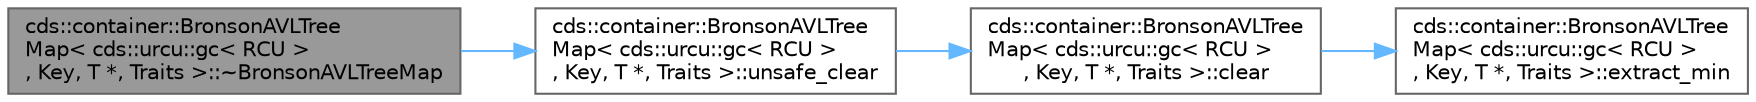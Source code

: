 digraph "cds::container::BronsonAVLTreeMap&lt; cds::urcu::gc&lt; RCU &gt;, Key, T *, Traits &gt;::~BronsonAVLTreeMap"
{
 // LATEX_PDF_SIZE
  bgcolor="transparent";
  edge [fontname=Helvetica,fontsize=10,labelfontname=Helvetica,labelfontsize=10];
  node [fontname=Helvetica,fontsize=10,shape=box,height=0.2,width=0.4];
  rankdir="LR";
  Node1 [id="Node000001",label="cds::container::BronsonAVLTree\lMap\< cds::urcu::gc\< RCU \>\l, Key, T *, Traits \>::~BronsonAVLTreeMap",height=0.2,width=0.4,color="gray40", fillcolor="grey60", style="filled", fontcolor="black",tooltip="Destroys the map"];
  Node1 -> Node2 [id="edge1_Node000001_Node000002",color="steelblue1",style="solid",tooltip=" "];
  Node2 [id="Node000002",label="cds::container::BronsonAVLTree\lMap\< cds::urcu::gc\< RCU \>\l, Key, T *, Traits \>::unsafe_clear",height=0.2,width=0.4,color="grey40", fillcolor="white", style="filled",URL="$classcds_1_1container_1_1_bronson_a_v_l_tree_map_3_01cds_1_1urcu_1_1gc_3_01_r_c_u_01_4_00_01_key_00_01_t_01_5_00_01_traits_01_4.html#ac08f24b55ec8cfecde4e9360caab8f75",tooltip="Clears the tree (not thread safe)"];
  Node2 -> Node3 [id="edge2_Node000002_Node000003",color="steelblue1",style="solid",tooltip=" "];
  Node3 [id="Node000003",label="cds::container::BronsonAVLTree\lMap\< cds::urcu::gc\< RCU \>\l, Key, T *, Traits \>::clear",height=0.2,width=0.4,color="grey40", fillcolor="white", style="filled",URL="$classcds_1_1container_1_1_bronson_a_v_l_tree_map_3_01cds_1_1urcu_1_1gc_3_01_r_c_u_01_4_00_01_key_00_01_t_01_5_00_01_traits_01_4.html#a498154314d46257923293f1a580962d0",tooltip="Clears the tree (thread safe, not atomic)"];
  Node3 -> Node4 [id="edge3_Node000003_Node000004",color="steelblue1",style="solid",tooltip=" "];
  Node4 [id="Node000004",label="cds::container::BronsonAVLTree\lMap\< cds::urcu::gc\< RCU \>\l, Key, T *, Traits \>::extract_min",height=0.2,width=0.4,color="grey40", fillcolor="white", style="filled",URL="$classcds_1_1container_1_1_bronson_a_v_l_tree_map_3_01cds_1_1urcu_1_1gc_3_01_r_c_u_01_4_00_01_key_00_01_t_01_5_00_01_traits_01_4.html#ad66eab7b97360e818168b13cb2665388",tooltip="Extracts a value with minimal key from the map"];
}
